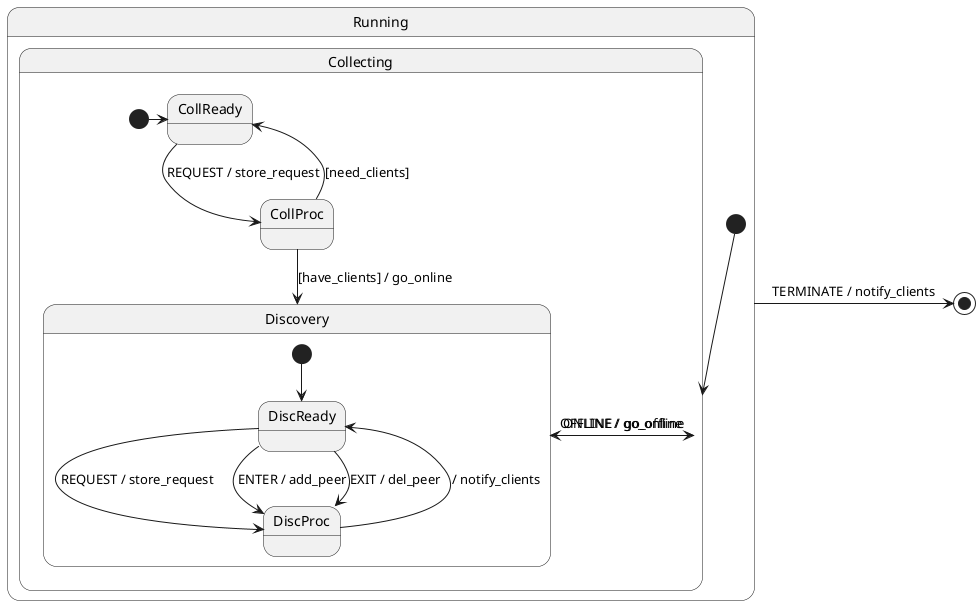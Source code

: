 @startuml
state Running {
[*] --> Collecting
state Collecting {
        [*] -> CollReady
        CollReady --> CollProc : REQUEST / store_request
        CollProc --> Discovery : [have_clients] / go_online
        CollProc --> CollReady : [need_clients]
}
state Discovery {
        [*] --> DiscReady
        DiscReady --> DiscProc : ENTER / add_peer
        DiscReady --> DiscProc : EXIT / del_peer        
        DiscProc --> DiscReady : / notify_clients
        DiscReady -> DiscProc : REQUEST / store_request
}
}
Collecting -> Discovery: ONLINE / go_online
Discovery -> Collecting: OFFLINE / go_offline
Running -> [*] : TERMINATE / notify_clients
@enduml
